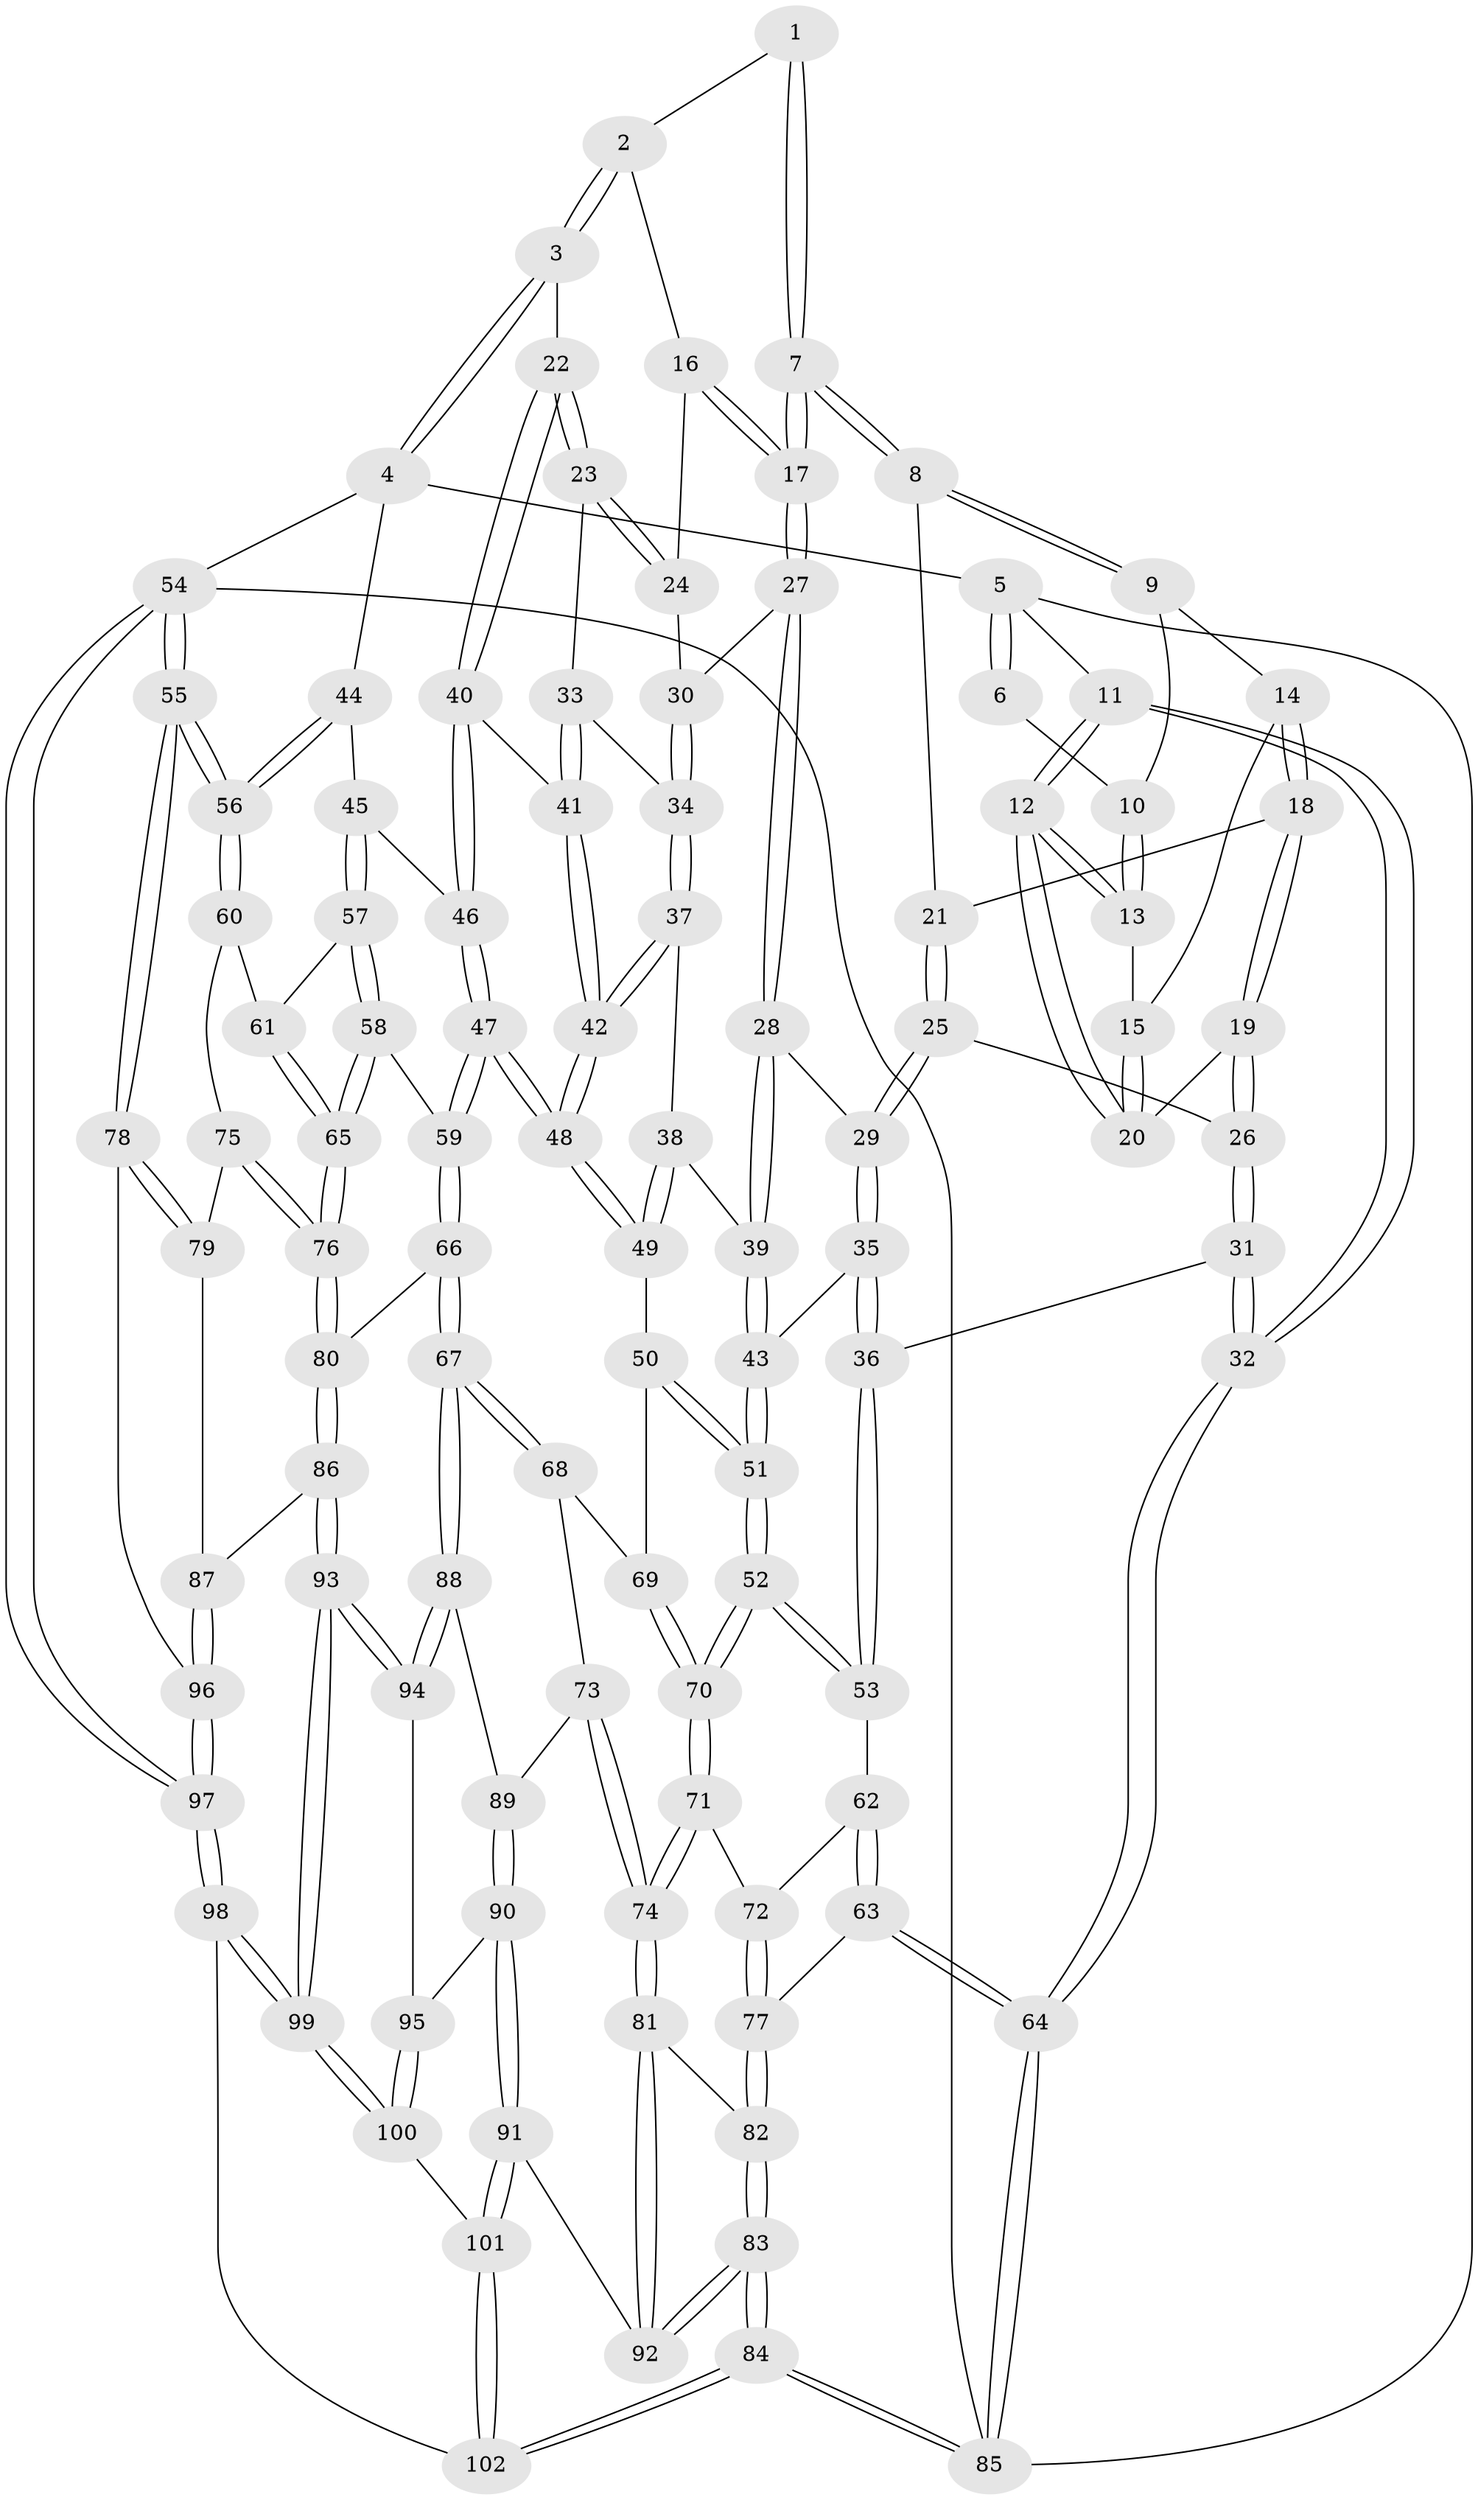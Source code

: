 // Generated by graph-tools (version 1.1) at 2025/00/03/09/25 05:00:35]
// undirected, 102 vertices, 252 edges
graph export_dot {
graph [start="1"]
  node [color=gray90,style=filled];
  1 [pos="+0.3883220687209667+0"];
  2 [pos="+0.5913488129404089+0"];
  3 [pos="+0.7608458903584301+0"];
  4 [pos="+1+0"];
  5 [pos="+0+0"];
  6 [pos="+0.3000248438457437+0"];
  7 [pos="+0.2910088260003306+0.1564404718510329"];
  8 [pos="+0.24964138224744767+0.15965772700450914"];
  9 [pos="+0.13415393848042365+0.09848510591017659"];
  10 [pos="+0.12720250655671395+0.08683532555083255"];
  11 [pos="+0+0.040366116025630505"];
  12 [pos="+0+0.07370781114406069"];
  13 [pos="+0+0.08471748818619114"];
  14 [pos="+0.12697584667620856+0.17457149775269093"];
  15 [pos="+0.08350543297896072+0.15724550774010784"];
  16 [pos="+0.507447588516483+0.11940897976760005"];
  17 [pos="+0.3242228895550816+0.23062310377961484"];
  18 [pos="+0.1274354117314914+0.18259725880507804"];
  19 [pos="+0.10517171576513915+0.21971284018934367"];
  20 [pos="+0.10331807829144375+0.218736600374654"];
  21 [pos="+0.2059681045253019+0.18843070353246916"];
  22 [pos="+0.6623463428408619+0.2928170270680417"];
  23 [pos="+0.5708728225563381+0.2758793513979013"];
  24 [pos="+0.5029420221640835+0.1694860268406799"];
  25 [pos="+0.17130173321959946+0.25498357629657825"];
  26 [pos="+0.11747508472729479+0.26988086777460996"];
  27 [pos="+0.3249159667732322+0.2343300771566664"];
  28 [pos="+0.3153748717286046+0.2655219530570456"];
  29 [pos="+0.25851301950163436+0.2952010300676481"];
  30 [pos="+0.4517637825287831+0.25199086635912327"];
  31 [pos="+0.06517754575537818+0.3816539818385913"];
  32 [pos="+0+0.4485064515386345"];
  33 [pos="+0.5143600022325145+0.2988990578302272"];
  34 [pos="+0.4790565784397529+0.30444827628353666"];
  35 [pos="+0.2089147549952125+0.36792331416489504"];
  36 [pos="+0.1682207292770743+0.41096826247257323"];
  37 [pos="+0.46410560580161986+0.3381676829300782"];
  38 [pos="+0.3806739460460821+0.37154292292875624"];
  39 [pos="+0.36771002481068465+0.37166994920756397"];
  40 [pos="+0.6655147082754247+0.30172095213115696"];
  41 [pos="+0.5584008740286766+0.38396121566594105"];
  42 [pos="+0.5273811564604565+0.42306083822197177"];
  43 [pos="+0.3601789305800809+0.384438613480081"];
  44 [pos="+1+0"];
  45 [pos="+0.7835186823941064+0.3890820818475907"];
  46 [pos="+0.7009371544110892+0.34351230773886027"];
  47 [pos="+0.5633565440356133+0.5258829928480716"];
  48 [pos="+0.5249814930856631+0.48545769206247913"];
  49 [pos="+0.5019607182936947+0.48347544073079435"];
  50 [pos="+0.4426038445398665+0.4972758944639155"];
  51 [pos="+0.3083105159783116+0.5096424554983326"];
  52 [pos="+0.2993820237402631+0.5175182831307512"];
  53 [pos="+0.19631728295939413+0.444727234072744"];
  54 [pos="+1+1"];
  55 [pos="+1+0.9390536848753335"];
  56 [pos="+1+0.4730409813941248"];
  57 [pos="+0.7877159844318128+0.40066781787265365"];
  58 [pos="+0.6891758606797933+0.5151709984319336"];
  59 [pos="+0.5737222575681517+0.5494057086119298"];
  60 [pos="+1+0.5023193171892356"];
  61 [pos="+0.8445570860588525+0.4597934378186999"];
  62 [pos="+0.13483062443596858+0.5489507745964716"];
  63 [pos="+0.026882066460557453+0.5833398711821801"];
  64 [pos="+0+0.5451465019172165"];
  65 [pos="+0.7840769309593552+0.6083534200514762"];
  66 [pos="+0.5683268175177904+0.6255834893674648"];
  67 [pos="+0.5560009036862954+0.6462303659960847"];
  68 [pos="+0.44654632958069584+0.6012433684212096"];
  69 [pos="+0.42930694770212136+0.5907132337833412"];
  70 [pos="+0.2979071919097544+0.5466689213990517"];
  71 [pos="+0.28626859067847854+0.5826257240755727"];
  72 [pos="+0.22208302536588675+0.5985923709370212"];
  73 [pos="+0.34666821853286456+0.660808822713888"];
  74 [pos="+0.3016110136916026+0.6382541000475651"];
  75 [pos="+0.9495813968396931+0.5937397199395296"];
  76 [pos="+0.7841755733037767+0.6437430014460782"];
  77 [pos="+0.1470766873013903+0.6447953328754077"];
  78 [pos="+1+0.8078432090662243"];
  79 [pos="+0.9403051521843911+0.667186205871225"];
  80 [pos="+0.7819039409604887+0.6489863727355586"];
  81 [pos="+0.27519591994757964+0.7024502461595621"];
  82 [pos="+0.15049622711557015+0.6984144790079767"];
  83 [pos="+0.0954381582879357+0.8238025505863078"];
  84 [pos="+0+1"];
  85 [pos="+0+1"];
  86 [pos="+0.801821758119182+0.7331905787829719"];
  87 [pos="+0.8254924672550117+0.7456421222321719"];
  88 [pos="+0.5435525641844262+0.6927428854239829"];
  89 [pos="+0.37735176857460695+0.680104456346624"];
  90 [pos="+0.37349124044916354+0.8103860658979074"];
  91 [pos="+0.3380272293464303+0.8390226810943483"];
  92 [pos="+0.27341323787096755+0.7402170305923472"];
  93 [pos="+0.6778659331384748+0.8180992187655718"];
  94 [pos="+0.5470279161561571+0.7244459513954633"];
  95 [pos="+0.5177826488061039+0.7624082560469185"];
  96 [pos="+0.8566757265288518+0.7798491705076179"];
  97 [pos="+0.8161066679305625+1"];
  98 [pos="+0.715087679955554+1"];
  99 [pos="+0.7008759391655235+1"];
  100 [pos="+0.5076611555698913+0.8645972098298511"];
  101 [pos="+0.3041845837053056+0.9864627629819611"];
  102 [pos="+0.23462166077239635+1"];
  1 -- 2;
  1 -- 7;
  1 -- 7;
  2 -- 3;
  2 -- 3;
  2 -- 16;
  3 -- 4;
  3 -- 4;
  3 -- 22;
  4 -- 5;
  4 -- 44;
  4 -- 54;
  5 -- 6;
  5 -- 6;
  5 -- 11;
  5 -- 85;
  6 -- 10;
  7 -- 8;
  7 -- 8;
  7 -- 17;
  7 -- 17;
  8 -- 9;
  8 -- 9;
  8 -- 21;
  9 -- 10;
  9 -- 14;
  10 -- 13;
  10 -- 13;
  11 -- 12;
  11 -- 12;
  11 -- 32;
  11 -- 32;
  12 -- 13;
  12 -- 13;
  12 -- 20;
  12 -- 20;
  13 -- 15;
  14 -- 15;
  14 -- 18;
  14 -- 18;
  15 -- 20;
  15 -- 20;
  16 -- 17;
  16 -- 17;
  16 -- 24;
  17 -- 27;
  17 -- 27;
  18 -- 19;
  18 -- 19;
  18 -- 21;
  19 -- 20;
  19 -- 26;
  19 -- 26;
  21 -- 25;
  21 -- 25;
  22 -- 23;
  22 -- 23;
  22 -- 40;
  22 -- 40;
  23 -- 24;
  23 -- 24;
  23 -- 33;
  24 -- 30;
  25 -- 26;
  25 -- 29;
  25 -- 29;
  26 -- 31;
  26 -- 31;
  27 -- 28;
  27 -- 28;
  27 -- 30;
  28 -- 29;
  28 -- 39;
  28 -- 39;
  29 -- 35;
  29 -- 35;
  30 -- 34;
  30 -- 34;
  31 -- 32;
  31 -- 32;
  31 -- 36;
  32 -- 64;
  32 -- 64;
  33 -- 34;
  33 -- 41;
  33 -- 41;
  34 -- 37;
  34 -- 37;
  35 -- 36;
  35 -- 36;
  35 -- 43;
  36 -- 53;
  36 -- 53;
  37 -- 38;
  37 -- 42;
  37 -- 42;
  38 -- 39;
  38 -- 49;
  38 -- 49;
  39 -- 43;
  39 -- 43;
  40 -- 41;
  40 -- 46;
  40 -- 46;
  41 -- 42;
  41 -- 42;
  42 -- 48;
  42 -- 48;
  43 -- 51;
  43 -- 51;
  44 -- 45;
  44 -- 56;
  44 -- 56;
  45 -- 46;
  45 -- 57;
  45 -- 57;
  46 -- 47;
  46 -- 47;
  47 -- 48;
  47 -- 48;
  47 -- 59;
  47 -- 59;
  48 -- 49;
  48 -- 49;
  49 -- 50;
  50 -- 51;
  50 -- 51;
  50 -- 69;
  51 -- 52;
  51 -- 52;
  52 -- 53;
  52 -- 53;
  52 -- 70;
  52 -- 70;
  53 -- 62;
  54 -- 55;
  54 -- 55;
  54 -- 97;
  54 -- 97;
  54 -- 85;
  55 -- 56;
  55 -- 56;
  55 -- 78;
  55 -- 78;
  56 -- 60;
  56 -- 60;
  57 -- 58;
  57 -- 58;
  57 -- 61;
  58 -- 59;
  58 -- 65;
  58 -- 65;
  59 -- 66;
  59 -- 66;
  60 -- 61;
  60 -- 75;
  61 -- 65;
  61 -- 65;
  62 -- 63;
  62 -- 63;
  62 -- 72;
  63 -- 64;
  63 -- 64;
  63 -- 77;
  64 -- 85;
  64 -- 85;
  65 -- 76;
  65 -- 76;
  66 -- 67;
  66 -- 67;
  66 -- 80;
  67 -- 68;
  67 -- 68;
  67 -- 88;
  67 -- 88;
  68 -- 69;
  68 -- 73;
  69 -- 70;
  69 -- 70;
  70 -- 71;
  70 -- 71;
  71 -- 72;
  71 -- 74;
  71 -- 74;
  72 -- 77;
  72 -- 77;
  73 -- 74;
  73 -- 74;
  73 -- 89;
  74 -- 81;
  74 -- 81;
  75 -- 76;
  75 -- 76;
  75 -- 79;
  76 -- 80;
  76 -- 80;
  77 -- 82;
  77 -- 82;
  78 -- 79;
  78 -- 79;
  78 -- 96;
  79 -- 87;
  80 -- 86;
  80 -- 86;
  81 -- 82;
  81 -- 92;
  81 -- 92;
  82 -- 83;
  82 -- 83;
  83 -- 84;
  83 -- 84;
  83 -- 92;
  83 -- 92;
  84 -- 85;
  84 -- 85;
  84 -- 102;
  84 -- 102;
  86 -- 87;
  86 -- 93;
  86 -- 93;
  87 -- 96;
  87 -- 96;
  88 -- 89;
  88 -- 94;
  88 -- 94;
  89 -- 90;
  89 -- 90;
  90 -- 91;
  90 -- 91;
  90 -- 95;
  91 -- 92;
  91 -- 101;
  91 -- 101;
  93 -- 94;
  93 -- 94;
  93 -- 99;
  93 -- 99;
  94 -- 95;
  95 -- 100;
  95 -- 100;
  96 -- 97;
  96 -- 97;
  97 -- 98;
  97 -- 98;
  98 -- 99;
  98 -- 99;
  98 -- 102;
  99 -- 100;
  99 -- 100;
  100 -- 101;
  101 -- 102;
  101 -- 102;
}
